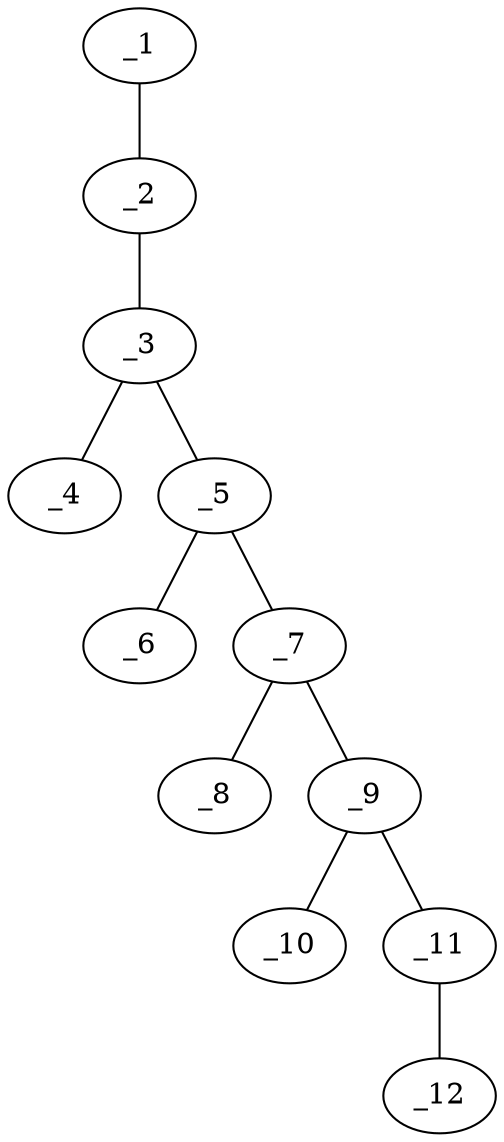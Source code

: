 graph molid616232 {
	_1	 [charge=0,
		chem=10,
		symbol="Br ",
		x=2,
		y="0.25"];
	_2	 [charge=0,
		chem=1,
		symbol="C  ",
		x="2.866",
		y="-0.25"];
	_1 -- _2	 [valence=1];
	_3	 [charge=0,
		chem=1,
		symbol="C  ",
		x="3.7321",
		y="0.25"];
	_2 -- _3	 [valence=1];
	_4	 [charge=0,
		chem=2,
		symbol="O  ",
		x="3.7321",
		y="1.25"];
	_3 -- _4	 [valence=1];
	_5	 [charge=0,
		chem=1,
		symbol="C  ",
		x="4.5981",
		y="-0.25"];
	_3 -- _5	 [valence=1];
	_6	 [charge=0,
		chem=2,
		symbol="O  ",
		x="4.5981",
		y="-1.25"];
	_5 -- _6	 [valence=1];
	_7	 [charge=0,
		chem=1,
		symbol="C  ",
		x="5.4641",
		y="0.25"];
	_5 -- _7	 [valence=1];
	_8	 [charge=0,
		chem=2,
		symbol="O  ",
		x="5.4641",
		y="1.25"];
	_7 -- _8	 [valence=1];
	_9	 [charge=0,
		chem=1,
		symbol="C  ",
		x="6.3301",
		y="-0.25"];
	_7 -- _9	 [valence=1];
	_10	 [charge=0,
		chem=2,
		symbol="O  ",
		x="6.3301",
		y="-1.25"];
	_9 -- _10	 [valence=1];
	_11	 [charge=0,
		chem=1,
		symbol="C  ",
		x="7.1962",
		y="0.25"];
	_9 -- _11	 [valence=1];
	_12	 [charge=0,
		chem=10,
		symbol="Br ",
		x="8.0622",
		y="-0.25"];
	_11 -- _12	 [valence=1];
}
